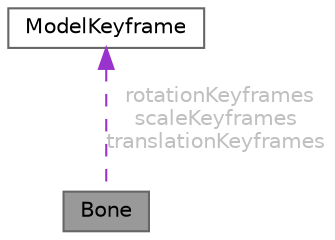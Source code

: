 digraph "Bone"
{
 // LATEX_PDF_SIZE
  bgcolor="transparent";
  edge [fontname=Helvetica,fontsize=10,labelfontname=Helvetica,labelfontsize=10];
  node [fontname=Helvetica,fontsize=10,shape=box,height=0.2,width=0.4];
  Node1 [id="Node000001",label="Bone",height=0.2,width=0.4,color="gray40", fillcolor="grey60", style="filled", fontcolor="black",tooltip="Structure representing a bone in a 3D model."];
  Node2 -> Node1 [id="edge2_Node000001_Node000002",dir="back",color="darkorchid3",style="dashed",tooltip=" ",label=" rotationKeyframes\nscaleKeyframes\ntranslationKeyframes",fontcolor="grey" ];
  Node2 [id="Node000002",label="ModelKeyframe",height=0.2,width=0.4,color="gray40", fillcolor="white", style="filled",URL="$struct_model_keyframe.html",tooltip="Structure representing the data of a 3D model keyframe."];
}
